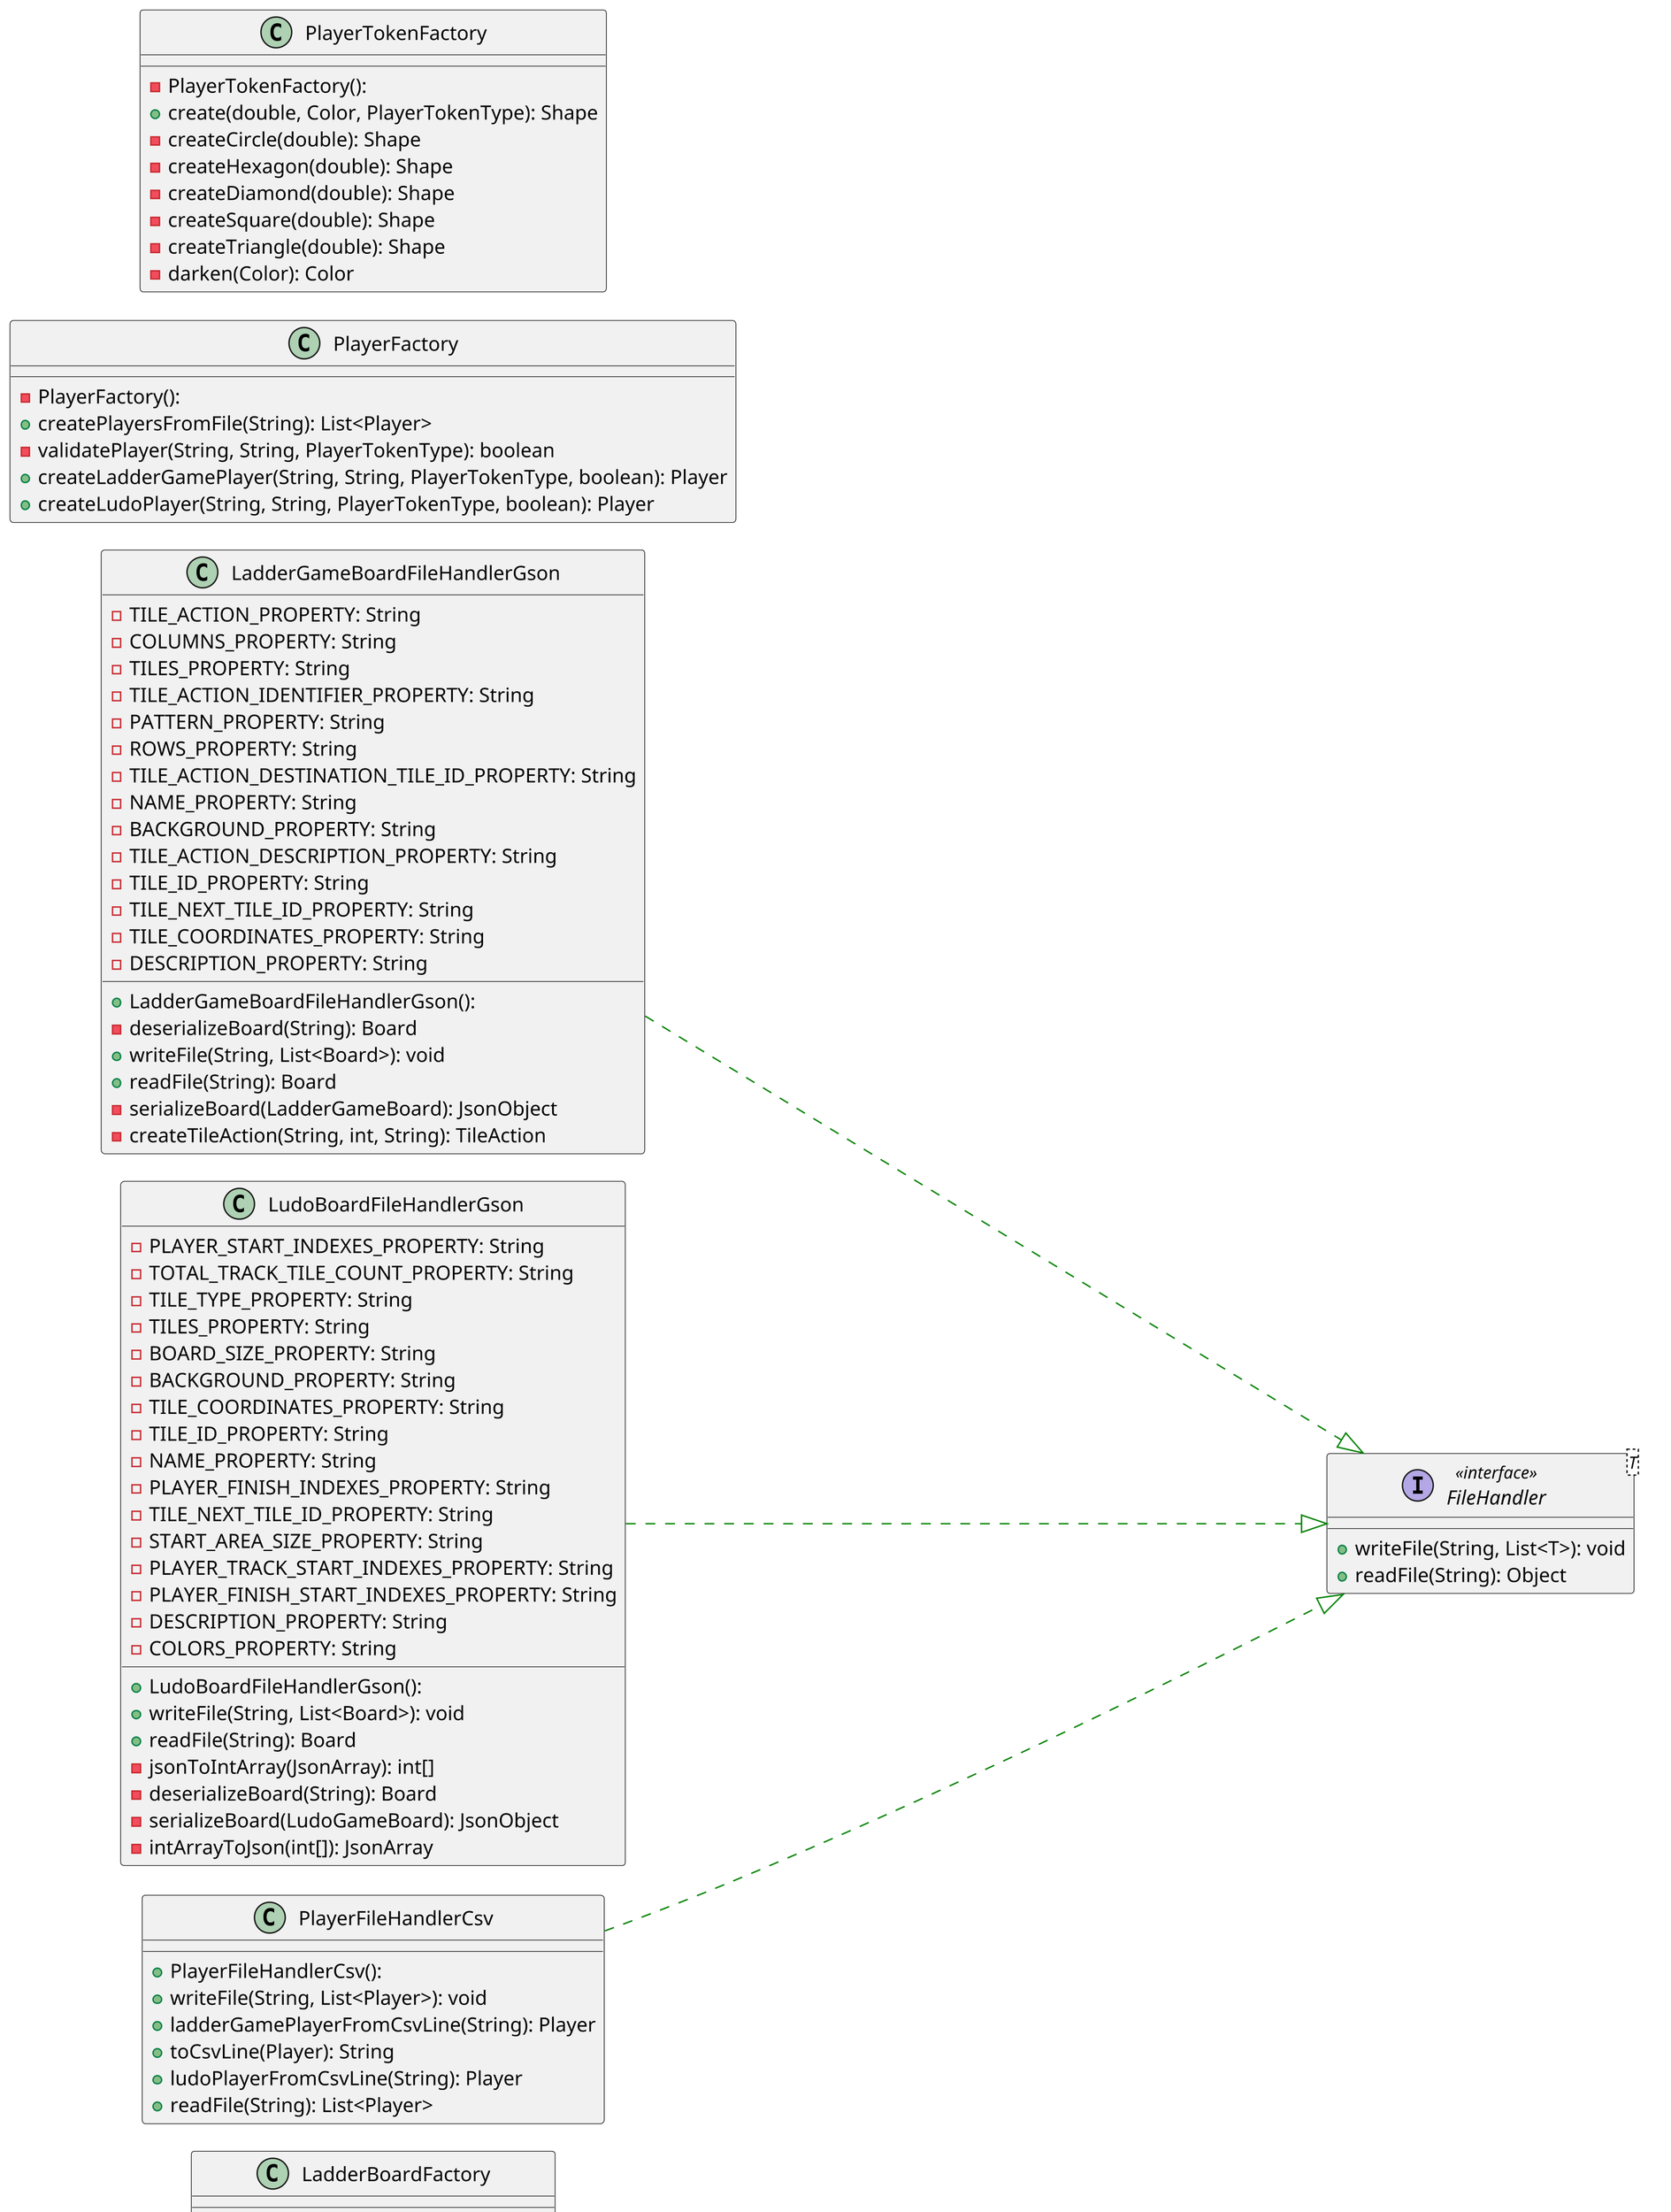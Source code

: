 @startuml

left to right direction
skinparam {
    nodesep 20
    ranksep 400
    dpi 250
}

interface BoardFactory << interface >> {
  + createBoard(String): Board
  + createBoardFromFile(String): Board
  + createBlankBoard(int, int): Board
}
interface FileHandler<T> << interface >> {
  + writeFile(String, List<T>): void
  + readFile(String): Object
}
class LadderBoardFactory {
  + LadderBoardFactory():
  + createBoard(String): Board
  - createPortalBoard(): Board
  + createBoardFromFile(String): Board
  - createClassicBoard(): Board
  + createBlankBoard(int, int): Board
}
class LadderGameBoardFileHandlerGson {
  + LadderGameBoardFileHandlerGson():
  - TILE_ACTION_PROPERTY: String
  - COLUMNS_PROPERTY: String
  - TILES_PROPERTY: String
  - TILE_ACTION_IDENTIFIER_PROPERTY: String
  - PATTERN_PROPERTY: String
  - ROWS_PROPERTY: String
  - TILE_ACTION_DESTINATION_TILE_ID_PROPERTY: String
  - NAME_PROPERTY: String
  - BACKGROUND_PROPERTY: String
  - TILE_ACTION_DESCRIPTION_PROPERTY: String
  - TILE_ID_PROPERTY: String
  - TILE_NEXT_TILE_ID_PROPERTY: String
  - TILE_COORDINATES_PROPERTY: String
  - DESCRIPTION_PROPERTY: String
  - deserializeBoard(String): Board
  + writeFile(String, List<Board>): void
  + readFile(String): Board
  - serializeBoard(LadderGameBoard): JsonObject
  - createTileAction(String, int, String): TileAction
}
class LudoBoardFactory {
  + LudoBoardFactory():
  - createSmallBoard(): Board
  + createBlankBoard(int, int): Board
  - createClassicBoard(): Board
  + createBoard(String): Board
  + createBoardFromFile(String): Board
  - createLargeBoard(): Board
}
class LudoBoardFileHandlerGson {
  + LudoBoardFileHandlerGson():
  - PLAYER_START_INDEXES_PROPERTY: String
  - TOTAL_TRACK_TILE_COUNT_PROPERTY: String
  - TILE_TYPE_PROPERTY: String
  - TILES_PROPERTY: String
  - BOARD_SIZE_PROPERTY: String
  - BACKGROUND_PROPERTY: String
  - TILE_COORDINATES_PROPERTY: String
  - TILE_ID_PROPERTY: String
  - NAME_PROPERTY: String
  - PLAYER_FINISH_INDEXES_PROPERTY: String
  - TILE_NEXT_TILE_ID_PROPERTY: String
  - START_AREA_SIZE_PROPERTY: String
  - PLAYER_TRACK_START_INDEXES_PROPERTY: String
  - PLAYER_FINISH_START_INDEXES_PROPERTY: String
  - DESCRIPTION_PROPERTY: String
  - COLORS_PROPERTY: String
  + writeFile(String, List<Board>): void
  + readFile(String): Board
  - jsonToIntArray(JsonArray): int[]
  - deserializeBoard(String): Board
  - serializeBoard(LudoGameBoard): JsonObject
  - intArrayToJson(int[]): JsonArray
}
class PlayerFactory {
  - PlayerFactory():
  + createPlayersFromFile(String): List<Player>
  - validatePlayer(String, String, PlayerTokenType): boolean
  + createLadderGamePlayer(String, String, PlayerTokenType, boolean): Player
  + createLudoPlayer(String, String, PlayerTokenType, boolean): Player
}
class PlayerFileHandlerCsv {
  + PlayerFileHandlerCsv():
  + writeFile(String, List<Player>): void
  + ladderGamePlayerFromCsvLine(String): Player
  + toCsvLine(Player): String
  + ludoPlayerFromCsvLine(String): Player
  + readFile(String): List<Player>
}
class PlayerTokenFactory {
  - PlayerTokenFactory():
  + create(double, Color, PlayerTokenType): Shape
  - createCircle(double): Shape
  - createHexagon(double): Shape
  - createDiamond(double): Shape
  - createSquare(double): Shape
  - createTriangle(double): Shape
  - darken(Color): Color
}

LadderBoardFactory              -[#008200,dashed]-^  BoardFactory
LadderGameBoardFileHandlerGson  -[#008200,dashed]-^  FileHandler
LudoBoardFactory                -[#008200,dashed]-^  BoardFactory
LudoBoardFileHandlerGson        -[#008200,dashed]-^  FileHandler
PlayerFileHandlerCsv            -[#008200,dashed]-^  FileHandler
@enduml
